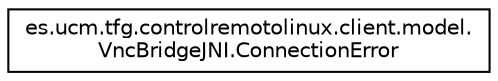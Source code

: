 digraph "Representación gráfica de la clase"
{
  edge [fontname="Helvetica",fontsize="10",labelfontname="Helvetica",labelfontsize="10"];
  node [fontname="Helvetica",fontsize="10",shape=record];
  rankdir="LR";
  Node1 [label="es.ucm.tfg.controlremotolinux.client.model.\lVncBridgeJNI.ConnectionError",height=0.2,width=0.4,color="black", fillcolor="white", style="filled",URL="$enumes_1_1ucm_1_1tfg_1_1controlremotolinux_1_1client_1_1model_1_1VncBridgeJNI_1_1ConnectionError.html"];
}
